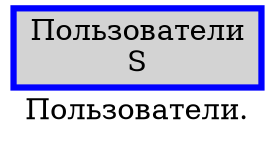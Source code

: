 digraph SENTENCE_919 {
	graph [label="Пользователи."]
	node [style=filled]
		0 [label="Пользователи
S" color=blue fillcolor=lightgray penwidth=3 shape=box]
}